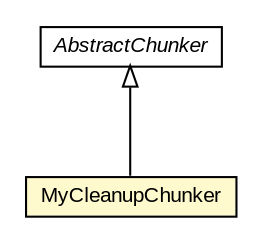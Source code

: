 #!/usr/local/bin/dot
#
# Class diagram 
# Generated by UMLGraph version R5_6-24-gf6e263 (http://www.umlgraph.org/)
#

digraph G {
	edge [fontname="arial",fontsize=10,labelfontname="arial",labelfontsize=10];
	node [fontname="arial",fontsize=10,shape=plaintext];
	nodesep=0.25;
	ranksep=0.5;
	// edu.arizona.biosemantics.semanticmarkup.ling.chunk.AbstractChunker
	c101124 [label=<<table title="edu.arizona.biosemantics.semanticmarkup.ling.chunk.AbstractChunker" border="0" cellborder="1" cellspacing="0" cellpadding="2" port="p" href="../../AbstractChunker.html">
		<tr><td><table border="0" cellspacing="0" cellpadding="1">
<tr><td align="center" balign="center"><font face="arial italic"> AbstractChunker </font></td></tr>
		</table></td></tr>
		</table>>, URL="../../AbstractChunker.html", fontname="arial", fontcolor="black", fontsize=10.0];
	// edu.arizona.biosemantics.semanticmarkup.ling.chunk.lib.chunker.MyCleanupChunker
	c101148 [label=<<table title="edu.arizona.biosemantics.semanticmarkup.ling.chunk.lib.chunker.MyCleanupChunker" border="0" cellborder="1" cellspacing="0" cellpadding="2" port="p" bgcolor="lemonChiffon" href="./MyCleanupChunker.html">
		<tr><td><table border="0" cellspacing="0" cellpadding="1">
<tr><td align="center" balign="center"> MyCleanupChunker </td></tr>
		</table></td></tr>
		</table>>, URL="./MyCleanupChunker.html", fontname="arial", fontcolor="black", fontsize=10.0];
	//edu.arizona.biosemantics.semanticmarkup.ling.chunk.lib.chunker.MyCleanupChunker extends edu.arizona.biosemantics.semanticmarkup.ling.chunk.AbstractChunker
	c101124:p -> c101148:p [dir=back,arrowtail=empty];
}


